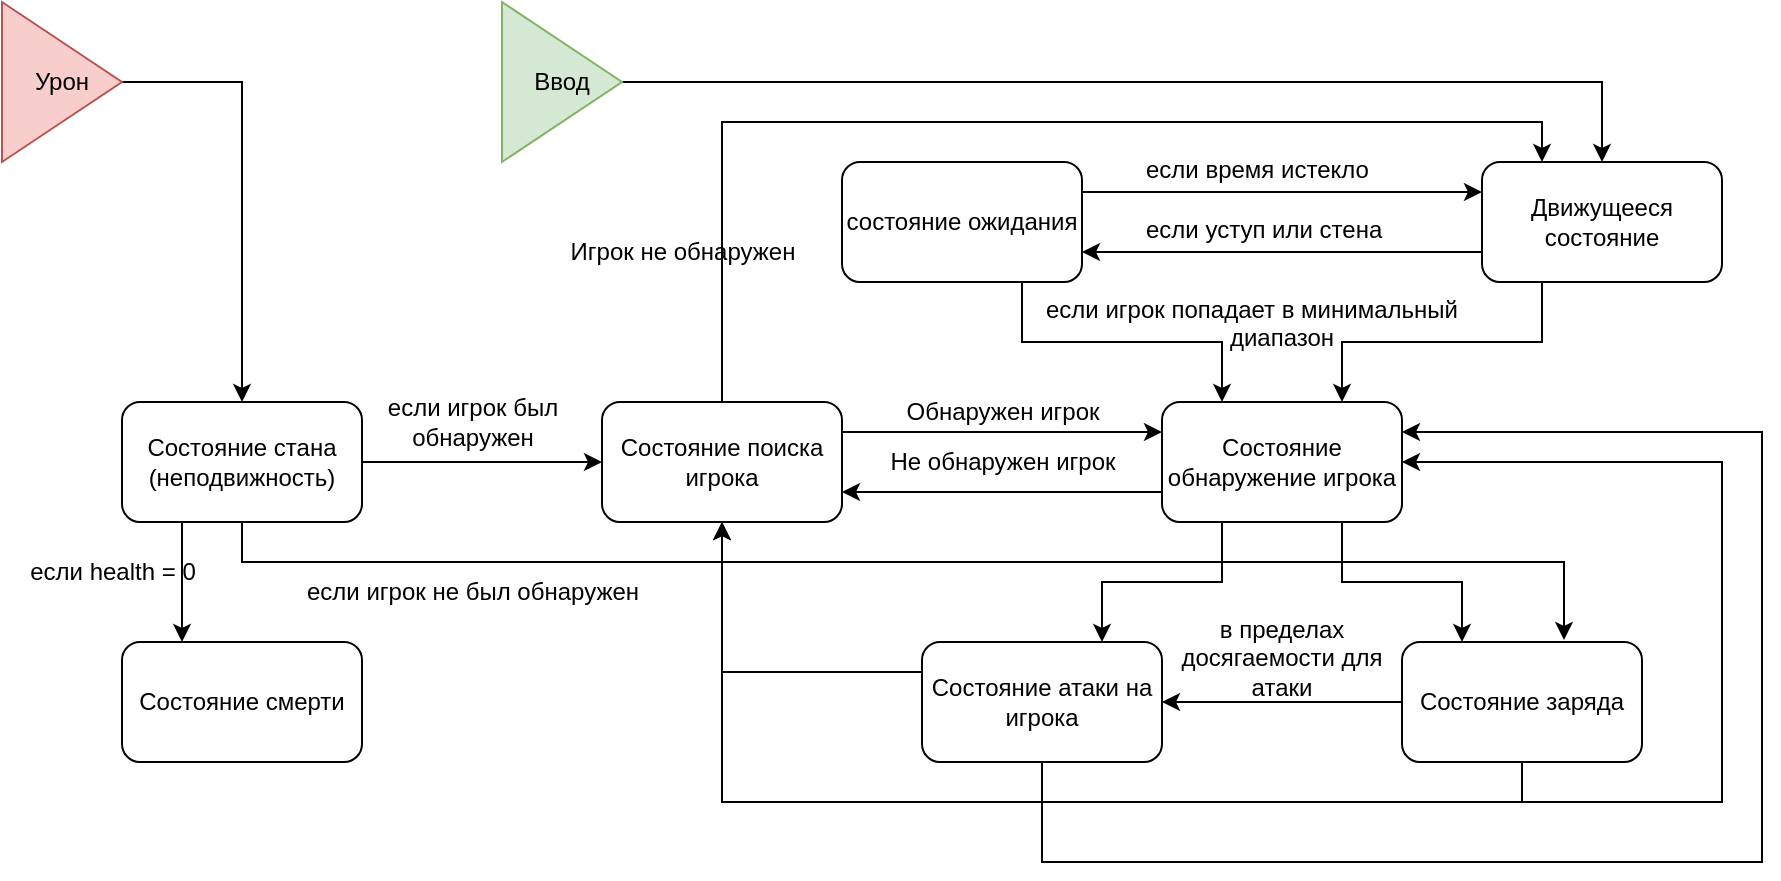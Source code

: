 <mxfile version="21.3.2" type="github">
  <diagram name="Страница 1" id="WO0w6klMDBjoLuByVkHz">
    <mxGraphModel dx="2213" dy="767" grid="1" gridSize="10" guides="1" tooltips="1" connect="1" arrows="1" fold="1" page="1" pageScale="1" pageWidth="827" pageHeight="1169" math="0" shadow="0">
      <root>
        <mxCell id="0" />
        <mxCell id="1" parent="0" />
        <mxCell id="vKXN0C8iUDoazUHNEJL--12" style="edgeStyle=orthogonalEdgeStyle;rounded=0;orthogonalLoop=1;jettySize=auto;html=1;exitX=1;exitY=0.5;exitDx=0;exitDy=0;entryX=0.5;entryY=0;entryDx=0;entryDy=0;" edge="1" parent="1" source="vKXN0C8iUDoazUHNEJL--1" target="vKXN0C8iUDoazUHNEJL--3">
          <mxGeometry relative="1" as="geometry" />
        </mxCell>
        <mxCell id="vKXN0C8iUDoazUHNEJL--1" value="Ввод" style="triangle;whiteSpace=wrap;html=1;fillColor=#d5e8d4;strokeColor=#82b366;" vertex="1" parent="1">
          <mxGeometry x="190" y="40" width="60" height="80" as="geometry" />
        </mxCell>
        <mxCell id="vKXN0C8iUDoazUHNEJL--14" style="edgeStyle=orthogonalEdgeStyle;rounded=0;orthogonalLoop=1;jettySize=auto;html=1;exitX=0;exitY=0.75;exitDx=0;exitDy=0;entryX=1;entryY=0.75;entryDx=0;entryDy=0;" edge="1" parent="1" source="vKXN0C8iUDoazUHNEJL--3" target="vKXN0C8iUDoazUHNEJL--4">
          <mxGeometry relative="1" as="geometry" />
        </mxCell>
        <mxCell id="vKXN0C8iUDoazUHNEJL--17" style="edgeStyle=orthogonalEdgeStyle;rounded=0;orthogonalLoop=1;jettySize=auto;html=1;exitX=0.25;exitY=1;exitDx=0;exitDy=0;entryX=0.75;entryY=0;entryDx=0;entryDy=0;" edge="1" parent="1" source="vKXN0C8iUDoazUHNEJL--3" target="vKXN0C8iUDoazUHNEJL--5">
          <mxGeometry relative="1" as="geometry" />
        </mxCell>
        <mxCell id="vKXN0C8iUDoazUHNEJL--3" value="Движущееся состояние" style="rounded=1;whiteSpace=wrap;html=1;" vertex="1" parent="1">
          <mxGeometry x="680" y="120" width="120" height="60" as="geometry" />
        </mxCell>
        <mxCell id="vKXN0C8iUDoazUHNEJL--13" style="edgeStyle=orthogonalEdgeStyle;rounded=0;orthogonalLoop=1;jettySize=auto;html=1;exitX=1;exitY=0.25;exitDx=0;exitDy=0;entryX=0;entryY=0.25;entryDx=0;entryDy=0;" edge="1" parent="1" source="vKXN0C8iUDoazUHNEJL--4" target="vKXN0C8iUDoazUHNEJL--3">
          <mxGeometry relative="1" as="geometry" />
        </mxCell>
        <mxCell id="vKXN0C8iUDoazUHNEJL--16" style="edgeStyle=orthogonalEdgeStyle;rounded=0;orthogonalLoop=1;jettySize=auto;html=1;exitX=0.75;exitY=1;exitDx=0;exitDy=0;entryX=0.25;entryY=0;entryDx=0;entryDy=0;" edge="1" parent="1" source="vKXN0C8iUDoazUHNEJL--4" target="vKXN0C8iUDoazUHNEJL--5">
          <mxGeometry relative="1" as="geometry" />
        </mxCell>
        <mxCell id="vKXN0C8iUDoazUHNEJL--4" value="состояние ожидания" style="rounded=1;whiteSpace=wrap;html=1;" vertex="1" parent="1">
          <mxGeometry x="360" y="120" width="120" height="60" as="geometry" />
        </mxCell>
        <mxCell id="vKXN0C8iUDoazUHNEJL--18" style="edgeStyle=orthogonalEdgeStyle;rounded=0;orthogonalLoop=1;jettySize=auto;html=1;exitX=0.25;exitY=1;exitDx=0;exitDy=0;entryX=0.75;entryY=0;entryDx=0;entryDy=0;" edge="1" parent="1" source="vKXN0C8iUDoazUHNEJL--5" target="vKXN0C8iUDoazUHNEJL--7">
          <mxGeometry relative="1" as="geometry" />
        </mxCell>
        <mxCell id="vKXN0C8iUDoazUHNEJL--19" style="edgeStyle=orthogonalEdgeStyle;rounded=0;orthogonalLoop=1;jettySize=auto;html=1;exitX=0.75;exitY=1;exitDx=0;exitDy=0;entryX=0.25;entryY=0;entryDx=0;entryDy=0;" edge="1" parent="1" source="vKXN0C8iUDoazUHNEJL--5" target="vKXN0C8iUDoazUHNEJL--6">
          <mxGeometry relative="1" as="geometry" />
        </mxCell>
        <mxCell id="vKXN0C8iUDoazUHNEJL--25" style="edgeStyle=orthogonalEdgeStyle;rounded=0;orthogonalLoop=1;jettySize=auto;html=1;exitX=0;exitY=0.75;exitDx=0;exitDy=0;entryX=1;entryY=0.75;entryDx=0;entryDy=0;" edge="1" parent="1" source="vKXN0C8iUDoazUHNEJL--5" target="vKXN0C8iUDoazUHNEJL--8">
          <mxGeometry relative="1" as="geometry" />
        </mxCell>
        <mxCell id="vKXN0C8iUDoazUHNEJL--5" value="Состояние обнаружение игрока" style="rounded=1;whiteSpace=wrap;html=1;" vertex="1" parent="1">
          <mxGeometry x="520" y="240" width="120" height="60" as="geometry" />
        </mxCell>
        <mxCell id="vKXN0C8iUDoazUHNEJL--20" style="edgeStyle=orthogonalEdgeStyle;rounded=0;orthogonalLoop=1;jettySize=auto;html=1;exitX=0;exitY=0.5;exitDx=0;exitDy=0;entryX=1;entryY=0.5;entryDx=0;entryDy=0;" edge="1" parent="1" source="vKXN0C8iUDoazUHNEJL--6" target="vKXN0C8iUDoazUHNEJL--7">
          <mxGeometry relative="1" as="geometry" />
        </mxCell>
        <mxCell id="vKXN0C8iUDoazUHNEJL--21" style="edgeStyle=orthogonalEdgeStyle;rounded=0;orthogonalLoop=1;jettySize=auto;html=1;exitX=0.5;exitY=1;exitDx=0;exitDy=0;entryX=0.5;entryY=1;entryDx=0;entryDy=0;" edge="1" parent="1" source="vKXN0C8iUDoazUHNEJL--6" target="vKXN0C8iUDoazUHNEJL--8">
          <mxGeometry relative="1" as="geometry" />
        </mxCell>
        <mxCell id="vKXN0C8iUDoazUHNEJL--22" style="edgeStyle=orthogonalEdgeStyle;rounded=0;orthogonalLoop=1;jettySize=auto;html=1;exitX=0.5;exitY=1;exitDx=0;exitDy=0;entryX=1;entryY=0.5;entryDx=0;entryDy=0;" edge="1" parent="1" source="vKXN0C8iUDoazUHNEJL--6" target="vKXN0C8iUDoazUHNEJL--5">
          <mxGeometry relative="1" as="geometry">
            <Array as="points">
              <mxPoint x="700" y="440" />
              <mxPoint x="800" y="440" />
              <mxPoint x="800" y="270" />
            </Array>
          </mxGeometry>
        </mxCell>
        <mxCell id="vKXN0C8iUDoazUHNEJL--6" value="Состояние заряда" style="rounded=1;whiteSpace=wrap;html=1;" vertex="1" parent="1">
          <mxGeometry x="640" y="360" width="120" height="60" as="geometry" />
        </mxCell>
        <mxCell id="vKXN0C8iUDoazUHNEJL--23" style="edgeStyle=orthogonalEdgeStyle;rounded=0;orthogonalLoop=1;jettySize=auto;html=1;exitX=0;exitY=0.25;exitDx=0;exitDy=0;entryX=0.5;entryY=1;entryDx=0;entryDy=0;" edge="1" parent="1" source="vKXN0C8iUDoazUHNEJL--7" target="vKXN0C8iUDoazUHNEJL--8">
          <mxGeometry relative="1" as="geometry" />
        </mxCell>
        <mxCell id="vKXN0C8iUDoazUHNEJL--34" style="edgeStyle=orthogonalEdgeStyle;rounded=0;orthogonalLoop=1;jettySize=auto;html=1;exitX=0.5;exitY=1;exitDx=0;exitDy=0;entryX=1;entryY=0.25;entryDx=0;entryDy=0;" edge="1" parent="1" source="vKXN0C8iUDoazUHNEJL--7" target="vKXN0C8iUDoazUHNEJL--5">
          <mxGeometry relative="1" as="geometry">
            <Array as="points">
              <mxPoint x="460" y="470" />
              <mxPoint x="820" y="470" />
              <mxPoint x="820" y="255" />
            </Array>
          </mxGeometry>
        </mxCell>
        <mxCell id="vKXN0C8iUDoazUHNEJL--7" value="Состояние атаки на игрока" style="rounded=1;whiteSpace=wrap;html=1;" vertex="1" parent="1">
          <mxGeometry x="400" y="360" width="120" height="60" as="geometry" />
        </mxCell>
        <mxCell id="vKXN0C8iUDoazUHNEJL--27" style="edgeStyle=orthogonalEdgeStyle;rounded=0;orthogonalLoop=1;jettySize=auto;html=1;exitX=1;exitY=0.25;exitDx=0;exitDy=0;entryX=0;entryY=0.25;entryDx=0;entryDy=0;" edge="1" parent="1" source="vKXN0C8iUDoazUHNEJL--8" target="vKXN0C8iUDoazUHNEJL--5">
          <mxGeometry relative="1" as="geometry" />
        </mxCell>
        <mxCell id="vKXN0C8iUDoazUHNEJL--28" style="edgeStyle=orthogonalEdgeStyle;rounded=0;orthogonalLoop=1;jettySize=auto;html=1;exitX=0.5;exitY=0;exitDx=0;exitDy=0;entryX=0.25;entryY=0;entryDx=0;entryDy=0;" edge="1" parent="1" source="vKXN0C8iUDoazUHNEJL--8" target="vKXN0C8iUDoazUHNEJL--3">
          <mxGeometry relative="1" as="geometry" />
        </mxCell>
        <mxCell id="vKXN0C8iUDoazUHNEJL--8" value="Состояние поиска игрока" style="rounded=1;whiteSpace=wrap;html=1;" vertex="1" parent="1">
          <mxGeometry x="240" y="240" width="120" height="60" as="geometry" />
        </mxCell>
        <mxCell id="vKXN0C8iUDoazUHNEJL--30" style="edgeStyle=orthogonalEdgeStyle;rounded=0;orthogonalLoop=1;jettySize=auto;html=1;exitX=1;exitY=0.5;exitDx=0;exitDy=0;entryX=0;entryY=0.5;entryDx=0;entryDy=0;" edge="1" parent="1" source="vKXN0C8iUDoazUHNEJL--9" target="vKXN0C8iUDoazUHNEJL--8">
          <mxGeometry relative="1" as="geometry" />
        </mxCell>
        <mxCell id="vKXN0C8iUDoazUHNEJL--32" style="edgeStyle=orthogonalEdgeStyle;rounded=0;orthogonalLoop=1;jettySize=auto;html=1;exitX=0.25;exitY=1;exitDx=0;exitDy=0;entryX=0.25;entryY=0;entryDx=0;entryDy=0;" edge="1" parent="1" source="vKXN0C8iUDoazUHNEJL--9" target="vKXN0C8iUDoazUHNEJL--10">
          <mxGeometry relative="1" as="geometry" />
        </mxCell>
        <mxCell id="vKXN0C8iUDoazUHNEJL--33" style="edgeStyle=orthogonalEdgeStyle;rounded=0;orthogonalLoop=1;jettySize=auto;html=1;exitX=0.5;exitY=1;exitDx=0;exitDy=0;entryX=0.675;entryY=-0.017;entryDx=0;entryDy=0;entryPerimeter=0;" edge="1" parent="1" source="vKXN0C8iUDoazUHNEJL--9" target="vKXN0C8iUDoazUHNEJL--6">
          <mxGeometry relative="1" as="geometry">
            <mxPoint x="720" y="340" as="targetPoint" />
            <Array as="points">
              <mxPoint x="60" y="320" />
              <mxPoint x="721" y="320" />
            </Array>
          </mxGeometry>
        </mxCell>
        <mxCell id="vKXN0C8iUDoazUHNEJL--9" value="Состояние стана (неподвижность)" style="rounded=1;whiteSpace=wrap;html=1;" vertex="1" parent="1">
          <mxGeometry y="240" width="120" height="60" as="geometry" />
        </mxCell>
        <mxCell id="vKXN0C8iUDoazUHNEJL--10" value="Состояние смерти" style="rounded=1;whiteSpace=wrap;html=1;" vertex="1" parent="1">
          <mxGeometry y="360" width="120" height="60" as="geometry" />
        </mxCell>
        <mxCell id="vKXN0C8iUDoazUHNEJL--29" style="edgeStyle=orthogonalEdgeStyle;rounded=0;orthogonalLoop=1;jettySize=auto;html=1;exitX=1;exitY=0.5;exitDx=0;exitDy=0;" edge="1" parent="1" source="vKXN0C8iUDoazUHNEJL--11" target="vKXN0C8iUDoazUHNEJL--9">
          <mxGeometry relative="1" as="geometry" />
        </mxCell>
        <mxCell id="vKXN0C8iUDoazUHNEJL--11" value="Урон" style="triangle;whiteSpace=wrap;html=1;fillColor=#f8cecc;strokeColor=#b85450;" vertex="1" parent="1">
          <mxGeometry x="-60" y="40" width="60" height="80" as="geometry" />
        </mxCell>
        <mxCell id="vKXN0C8iUDoazUHNEJL--35" value="если время истекло" style="text;whiteSpace=wrap;html=1;" vertex="1" parent="1">
          <mxGeometry x="510" y="110" width="120" height="20" as="geometry" />
        </mxCell>
        <mxCell id="vKXN0C8iUDoazUHNEJL--36" value="если уступ или стена" style="text;whiteSpace=wrap;html=1;" vertex="1" parent="1">
          <mxGeometry x="510" y="140" width="140" height="20" as="geometry" />
        </mxCell>
        <mxCell id="vKXN0C8iUDoazUHNEJL--38" value="если игрок попадает в минимальный&amp;nbsp; &amp;nbsp; &amp;nbsp; &amp;nbsp; &amp;nbsp; диапазон" style="text;whiteSpace=wrap;html=1;align=center;" vertex="1" parent="1">
          <mxGeometry x="460" y="180" width="240" height="50" as="geometry" />
        </mxCell>
        <mxCell id="vKXN0C8iUDoazUHNEJL--39" value="в пределах досягаемости для атаки" style="text;whiteSpace=wrap;html=1;align=center;" vertex="1" parent="1">
          <mxGeometry x="520" y="340" width="120" height="40" as="geometry" />
        </mxCell>
        <mxCell id="vKXN0C8iUDoazUHNEJL--43" value="Обнаружен игрок" style="text;html=1;align=center;verticalAlign=middle;resizable=0;points=[];autosize=1;strokeColor=none;fillColor=none;" vertex="1" parent="1">
          <mxGeometry x="380" y="230" width="120" height="30" as="geometry" />
        </mxCell>
        <mxCell id="vKXN0C8iUDoazUHNEJL--45" value="Не обнаружен игрок" style="text;html=1;align=center;verticalAlign=middle;resizable=0;points=[];autosize=1;strokeColor=none;fillColor=none;" vertex="1" parent="1">
          <mxGeometry x="370" y="255" width="140" height="30" as="geometry" />
        </mxCell>
        <mxCell id="vKXN0C8iUDoazUHNEJL--47" value="если игрок был &lt;br&gt;обнаружен" style="text;html=1;align=center;verticalAlign=middle;resizable=0;points=[];autosize=1;strokeColor=none;fillColor=none;" vertex="1" parent="1">
          <mxGeometry x="120" y="230" width="110" height="40" as="geometry" />
        </mxCell>
        <mxCell id="vKXN0C8iUDoazUHNEJL--48" value="если игрок не был обнаружен" style="text;html=1;align=center;verticalAlign=middle;resizable=0;points=[];autosize=1;strokeColor=none;fillColor=none;" vertex="1" parent="1">
          <mxGeometry x="80" y="320" width="190" height="30" as="geometry" />
        </mxCell>
        <mxCell id="vKXN0C8iUDoazUHNEJL--49" value="если health = 0" style="text;html=1;align=center;verticalAlign=middle;resizable=0;points=[];autosize=1;strokeColor=none;fillColor=none;" vertex="1" parent="1">
          <mxGeometry x="-60" y="310" width="110" height="30" as="geometry" />
        </mxCell>
        <mxCell id="vKXN0C8iUDoazUHNEJL--50" value="Игрок не обнаружен" style="text;html=1;align=center;verticalAlign=middle;resizable=0;points=[];autosize=1;strokeColor=none;fillColor=none;" vertex="1" parent="1">
          <mxGeometry x="210" y="150" width="140" height="30" as="geometry" />
        </mxCell>
      </root>
    </mxGraphModel>
  </diagram>
</mxfile>
